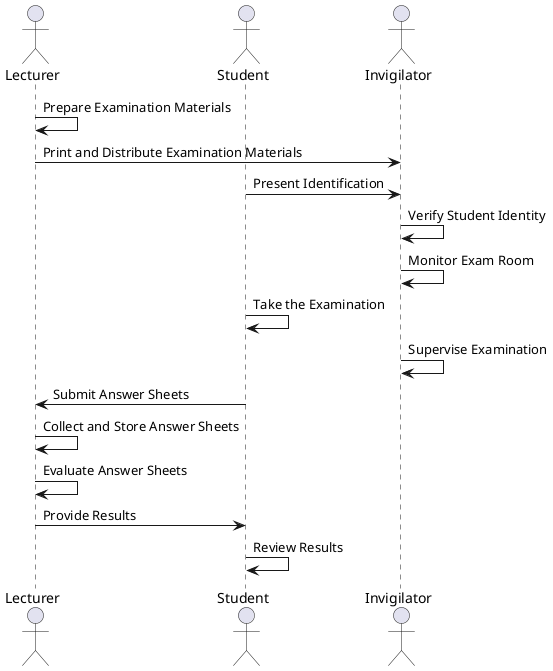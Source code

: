 @startuml
actor Lecturer
actor Student
actor Invigilator

Lecturer -> Lecturer: Prepare Examination Materials
Lecturer -> Invigilator: Print and Distribute Examination Materials

Student -> Invigilator: Present Identification
Invigilator -> Invigilator: Verify Student Identity

Invigilator -> Invigilator: Monitor Exam Room

Student -> Student: Take the Examination
Invigilator -> Invigilator: Supervise Examination

Student -> Lecturer: Submit Answer Sheets
Lecturer -> Lecturer: Collect and Store Answer Sheets
Lecturer -> Lecturer: Evaluate Answer Sheets

Lecturer -> Student: Provide Results
Student -> Student: Review Results
@enduml
